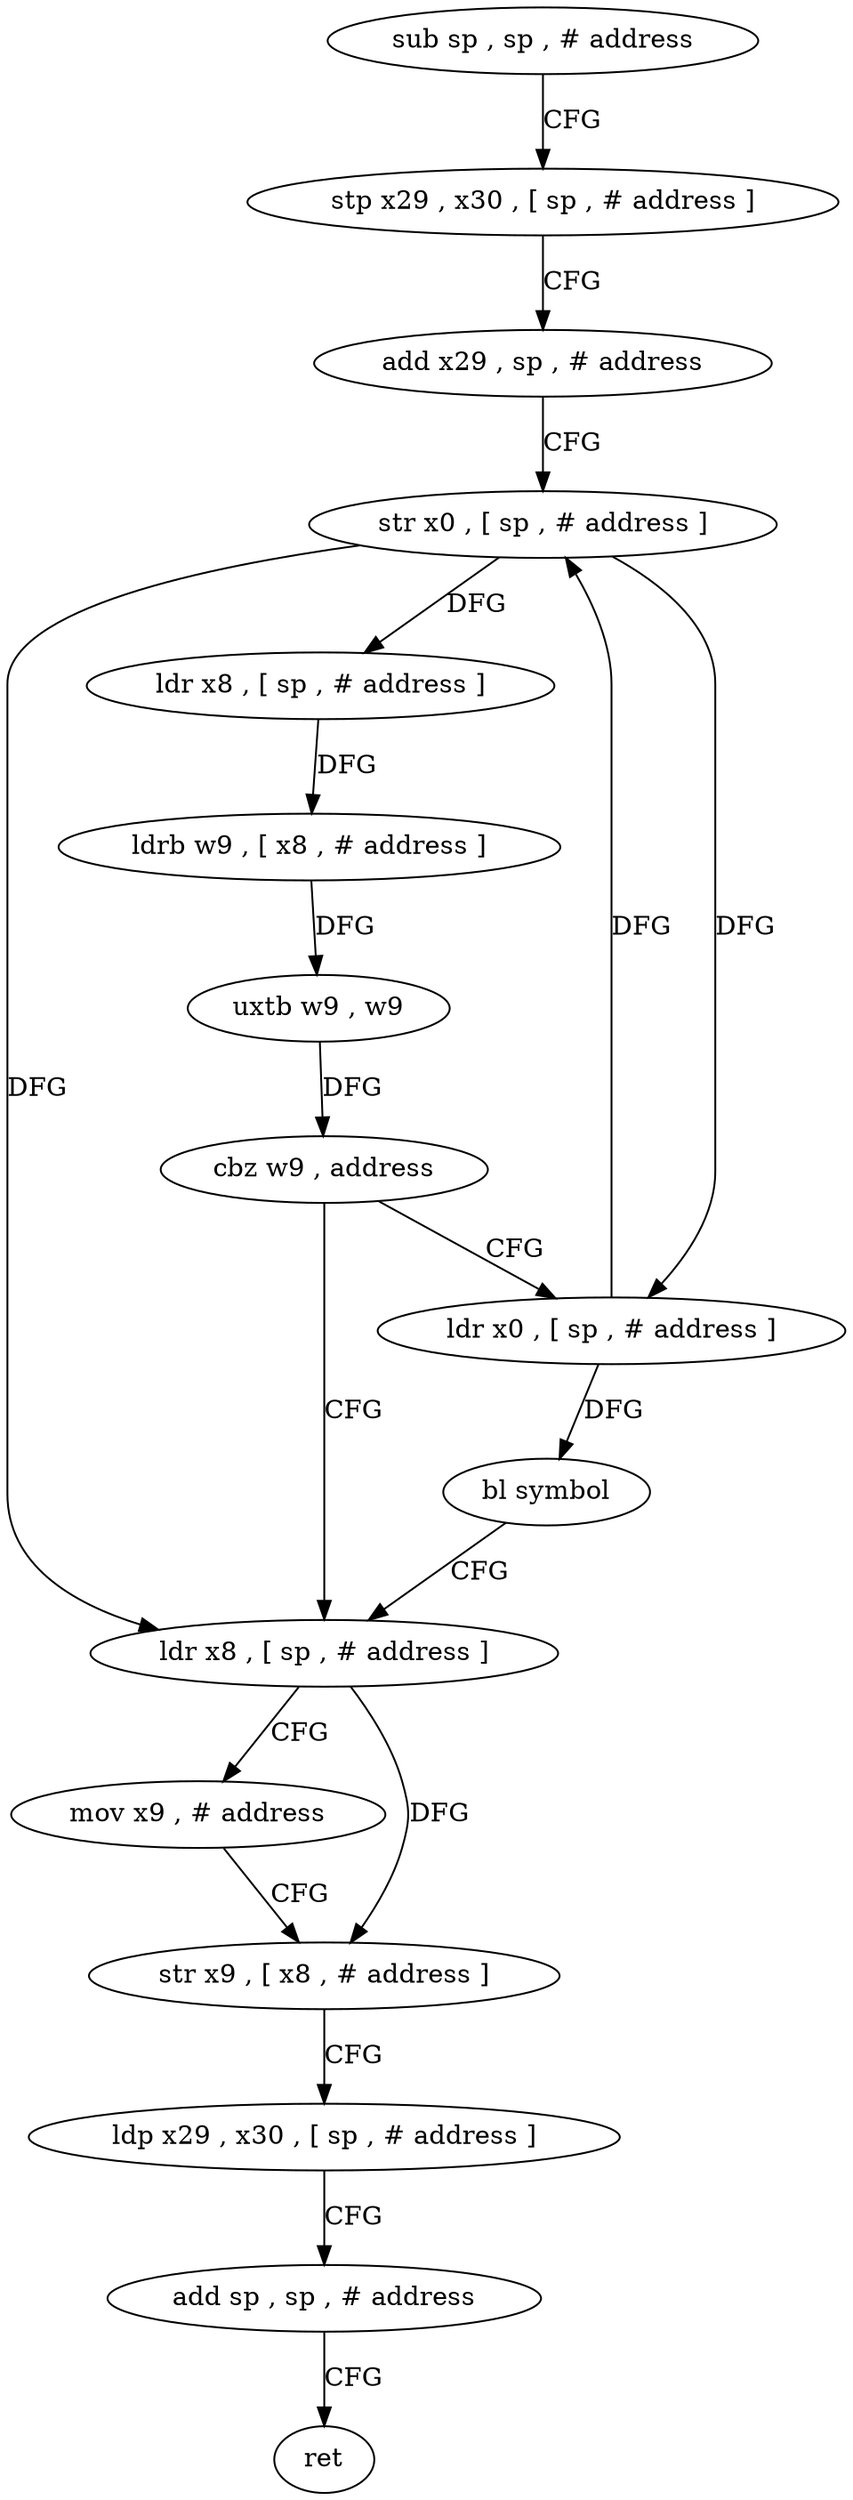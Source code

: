 digraph "func" {
"4238720" [label = "sub sp , sp , # address" ]
"4238724" [label = "stp x29 , x30 , [ sp , # address ]" ]
"4238728" [label = "add x29 , sp , # address" ]
"4238732" [label = "str x0 , [ sp , # address ]" ]
"4238736" [label = "ldr x8 , [ sp , # address ]" ]
"4238740" [label = "ldrb w9 , [ x8 , # address ]" ]
"4238744" [label = "uxtb w9 , w9" ]
"4238748" [label = "cbz w9 , address" ]
"4238760" [label = "ldr x8 , [ sp , # address ]" ]
"4238752" [label = "ldr x0 , [ sp , # address ]" ]
"4238764" [label = "mov x9 , # address" ]
"4238768" [label = "str x9 , [ x8 , # address ]" ]
"4238772" [label = "ldp x29 , x30 , [ sp , # address ]" ]
"4238776" [label = "add sp , sp , # address" ]
"4238780" [label = "ret" ]
"4238756" [label = "bl symbol" ]
"4238720" -> "4238724" [ label = "CFG" ]
"4238724" -> "4238728" [ label = "CFG" ]
"4238728" -> "4238732" [ label = "CFG" ]
"4238732" -> "4238736" [ label = "DFG" ]
"4238732" -> "4238760" [ label = "DFG" ]
"4238732" -> "4238752" [ label = "DFG" ]
"4238736" -> "4238740" [ label = "DFG" ]
"4238740" -> "4238744" [ label = "DFG" ]
"4238744" -> "4238748" [ label = "DFG" ]
"4238748" -> "4238760" [ label = "CFG" ]
"4238748" -> "4238752" [ label = "CFG" ]
"4238760" -> "4238764" [ label = "CFG" ]
"4238760" -> "4238768" [ label = "DFG" ]
"4238752" -> "4238756" [ label = "DFG" ]
"4238752" -> "4238732" [ label = "DFG" ]
"4238764" -> "4238768" [ label = "CFG" ]
"4238768" -> "4238772" [ label = "CFG" ]
"4238772" -> "4238776" [ label = "CFG" ]
"4238776" -> "4238780" [ label = "CFG" ]
"4238756" -> "4238760" [ label = "CFG" ]
}
